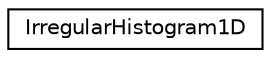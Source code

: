 digraph "Graphical Class Hierarchy"
{
  edge [fontname="Helvetica",fontsize="10",labelfontname="Helvetica",labelfontsize="10"];
  node [fontname="Helvetica",fontsize="10",shape=record];
  rankdir="LR";
  Node0 [label="IrregularHistogram1D",height=0.2,width=0.4,color="black", fillcolor="white", style="filled",URL="$classIrregularHistogram1D.html"];
}
